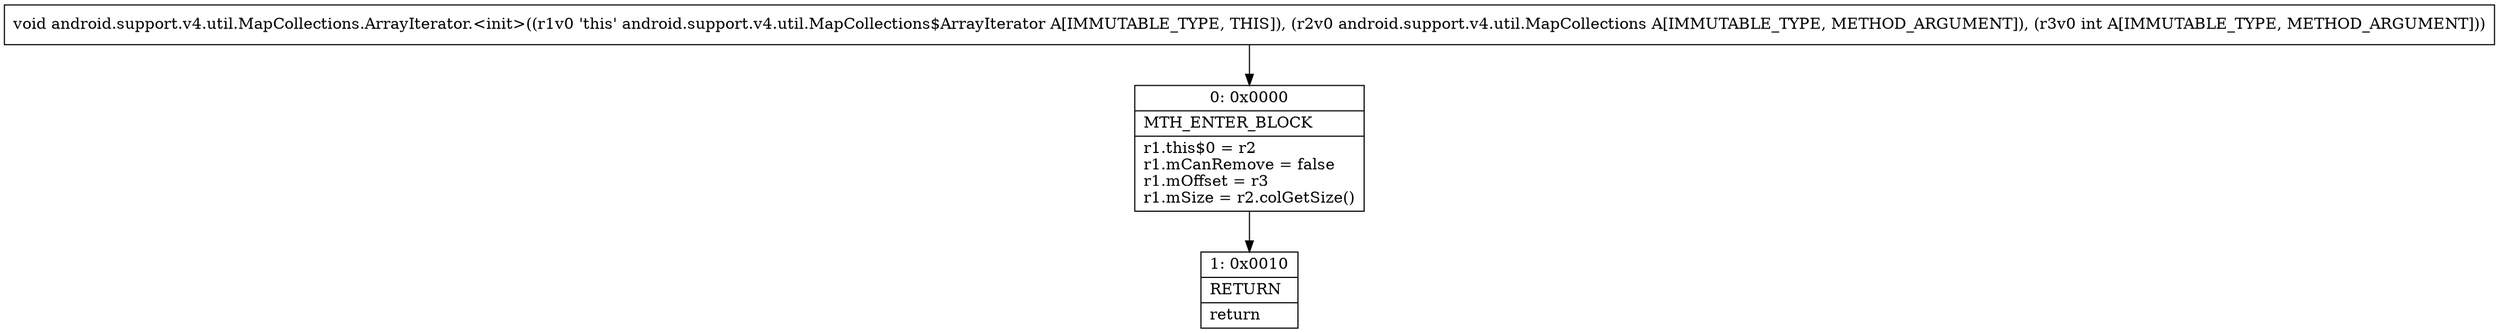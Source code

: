 digraph "CFG forandroid.support.v4.util.MapCollections.ArrayIterator.\<init\>(Landroid\/support\/v4\/util\/MapCollections;I)V" {
Node_0 [shape=record,label="{0\:\ 0x0000|MTH_ENTER_BLOCK\l|r1.this$0 = r2\lr1.mCanRemove = false\lr1.mOffset = r3\lr1.mSize = r2.colGetSize()\l}"];
Node_1 [shape=record,label="{1\:\ 0x0010|RETURN\l|return\l}"];
MethodNode[shape=record,label="{void android.support.v4.util.MapCollections.ArrayIterator.\<init\>((r1v0 'this' android.support.v4.util.MapCollections$ArrayIterator A[IMMUTABLE_TYPE, THIS]), (r2v0 android.support.v4.util.MapCollections A[IMMUTABLE_TYPE, METHOD_ARGUMENT]), (r3v0 int A[IMMUTABLE_TYPE, METHOD_ARGUMENT])) }"];
MethodNode -> Node_0;
Node_0 -> Node_1;
}

